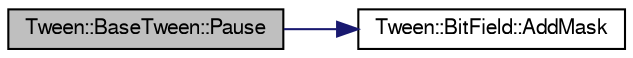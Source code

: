digraph "Tween::BaseTween::Pause"
{
  bgcolor="transparent";
  edge [fontname="FreeSans",fontsize="10",labelfontname="FreeSans",labelfontsize="10"];
  node [fontname="FreeSans",fontsize="10",shape=record];
  rankdir="LR";
  Node1 [label="Tween::BaseTween::Pause",height=0.2,width=0.4,color="black", fillcolor="grey75", style="filled" fontcolor="black"];
  Node1 -> Node2 [color="midnightblue",fontsize="10",style="solid",fontname="FreeSans"];
  Node2 [label="Tween::BitField::AddMask",height=0.2,width=0.4,color="black",URL="$classTween_1_1BitField.html#a9b00f7eb303bc0e70c1e440ef28481a7"];
}

